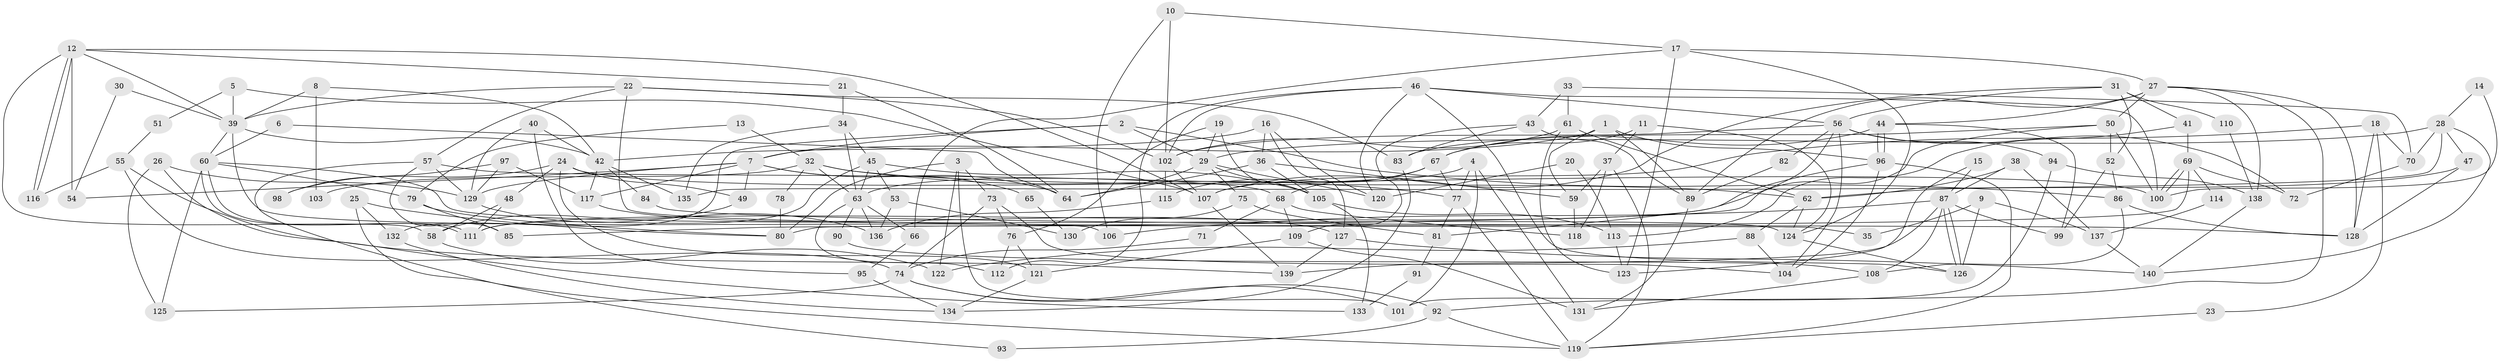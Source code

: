 // coarse degree distribution, {2: 0.14285714285714285, 4: 0.21428571428571427, 6: 0.21428571428571427, 3: 0.14285714285714285, 5: 0.07142857142857142, 7: 0.047619047619047616, 8: 0.047619047619047616, 9: 0.023809523809523808, 19: 0.023809523809523808, 15: 0.023809523809523808, 14: 0.023809523809523808, 10: 0.023809523809523808}
// Generated by graph-tools (version 1.1) at 2025/55/03/04/25 21:55:18]
// undirected, 140 vertices, 280 edges
graph export_dot {
graph [start="1"]
  node [color=gray90,style=filled];
  1;
  2;
  3;
  4;
  5;
  6;
  7;
  8;
  9;
  10;
  11;
  12;
  13;
  14;
  15;
  16;
  17;
  18;
  19;
  20;
  21;
  22;
  23;
  24;
  25;
  26;
  27;
  28;
  29;
  30;
  31;
  32;
  33;
  34;
  35;
  36;
  37;
  38;
  39;
  40;
  41;
  42;
  43;
  44;
  45;
  46;
  47;
  48;
  49;
  50;
  51;
  52;
  53;
  54;
  55;
  56;
  57;
  58;
  59;
  60;
  61;
  62;
  63;
  64;
  65;
  66;
  67;
  68;
  69;
  70;
  71;
  72;
  73;
  74;
  75;
  76;
  77;
  78;
  79;
  80;
  81;
  82;
  83;
  84;
  85;
  86;
  87;
  88;
  89;
  90;
  91;
  92;
  93;
  94;
  95;
  96;
  97;
  98;
  99;
  100;
  101;
  102;
  103;
  104;
  105;
  106;
  107;
  108;
  109;
  110;
  111;
  112;
  113;
  114;
  115;
  116;
  117;
  118;
  119;
  120;
  121;
  122;
  123;
  124;
  125;
  126;
  127;
  128;
  129;
  130;
  131;
  132;
  133;
  134;
  135;
  136;
  137;
  138;
  139;
  140;
  1 -- 59;
  1 -- 7;
  1 -- 89;
  1 -- 96;
  2 -- 7;
  2 -- 86;
  2 -- 29;
  2 -- 132;
  3 -- 101;
  3 -- 122;
  3 -- 73;
  3 -- 80;
  4 -- 77;
  4 -- 101;
  4 -- 63;
  4 -- 131;
  5 -- 107;
  5 -- 39;
  5 -- 51;
  6 -- 64;
  6 -- 60;
  7 -- 117;
  7 -- 64;
  7 -- 49;
  7 -- 54;
  7 -- 65;
  7 -- 129;
  8 -- 42;
  8 -- 39;
  8 -- 103;
  9 -- 126;
  9 -- 137;
  9 -- 35;
  10 -- 102;
  10 -- 106;
  10 -- 17;
  11 -- 67;
  11 -- 124;
  11 -- 37;
  12 -- 107;
  12 -- 116;
  12 -- 116;
  12 -- 21;
  12 -- 39;
  12 -- 54;
  12 -- 58;
  13 -- 79;
  13 -- 32;
  14 -- 28;
  14 -- 100;
  15 -- 87;
  15 -- 123;
  16 -- 120;
  16 -- 36;
  16 -- 42;
  16 -- 127;
  17 -- 66;
  17 -- 27;
  17 -- 123;
  17 -- 124;
  18 -- 128;
  18 -- 70;
  18 -- 23;
  18 -- 107;
  19 -- 29;
  19 -- 105;
  19 -- 76;
  20 -- 120;
  20 -- 113;
  21 -- 64;
  21 -- 34;
  22 -- 83;
  22 -- 102;
  22 -- 35;
  22 -- 39;
  22 -- 57;
  23 -- 119;
  24 -- 100;
  24 -- 48;
  24 -- 49;
  24 -- 98;
  24 -- 121;
  25 -- 132;
  25 -- 80;
  25 -- 93;
  26 -- 129;
  26 -- 125;
  26 -- 133;
  27 -- 44;
  27 -- 50;
  27 -- 89;
  27 -- 92;
  27 -- 128;
  27 -- 138;
  28 -- 135;
  28 -- 70;
  28 -- 29;
  28 -- 47;
  28 -- 140;
  29 -- 64;
  29 -- 75;
  29 -- 105;
  29 -- 120;
  30 -- 54;
  30 -- 39;
  31 -- 52;
  31 -- 56;
  31 -- 41;
  31 -- 107;
  31 -- 110;
  32 -- 62;
  32 -- 63;
  32 -- 77;
  32 -- 78;
  32 -- 103;
  33 -- 43;
  33 -- 61;
  33 -- 70;
  34 -- 45;
  34 -- 63;
  34 -- 135;
  36 -- 59;
  36 -- 105;
  36 -- 64;
  37 -- 119;
  37 -- 59;
  37 -- 118;
  38 -- 62;
  38 -- 87;
  38 -- 137;
  39 -- 42;
  39 -- 60;
  39 -- 106;
  40 -- 129;
  40 -- 42;
  40 -- 95;
  41 -- 69;
  41 -- 113;
  42 -- 84;
  42 -- 117;
  42 -- 135;
  43 -- 109;
  43 -- 89;
  43 -- 83;
  44 -- 96;
  44 -- 96;
  44 -- 67;
  44 -- 99;
  45 -- 63;
  45 -- 111;
  45 -- 53;
  45 -- 105;
  46 -- 126;
  46 -- 102;
  46 -- 56;
  46 -- 100;
  46 -- 112;
  46 -- 120;
  47 -- 62;
  47 -- 128;
  48 -- 58;
  48 -- 111;
  49 -- 58;
  50 -- 100;
  50 -- 52;
  50 -- 83;
  50 -- 85;
  51 -- 55;
  52 -- 86;
  52 -- 99;
  53 -- 136;
  53 -- 130;
  55 -- 74;
  55 -- 139;
  55 -- 116;
  56 -- 104;
  56 -- 72;
  56 -- 81;
  56 -- 82;
  56 -- 94;
  56 -- 102;
  57 -- 119;
  57 -- 68;
  57 -- 85;
  57 -- 129;
  58 -- 122;
  59 -- 118;
  60 -- 111;
  60 -- 111;
  60 -- 79;
  60 -- 124;
  60 -- 125;
  61 -- 123;
  61 -- 102;
  61 -- 62;
  62 -- 124;
  62 -- 88;
  63 -- 66;
  63 -- 90;
  63 -- 112;
  63 -- 136;
  65 -- 130;
  66 -- 95;
  67 -- 115;
  67 -- 68;
  67 -- 77;
  68 -- 109;
  68 -- 71;
  68 -- 118;
  69 -- 100;
  69 -- 100;
  69 -- 80;
  69 -- 72;
  69 -- 114;
  70 -- 72;
  71 -- 74;
  73 -- 76;
  73 -- 74;
  73 -- 104;
  74 -- 92;
  74 -- 101;
  74 -- 125;
  75 -- 81;
  75 -- 130;
  76 -- 112;
  76 -- 121;
  77 -- 81;
  77 -- 119;
  78 -- 80;
  79 -- 85;
  79 -- 80;
  81 -- 91;
  82 -- 89;
  83 -- 134;
  84 -- 128;
  86 -- 128;
  86 -- 108;
  87 -- 126;
  87 -- 126;
  87 -- 99;
  87 -- 106;
  87 -- 108;
  87 -- 139;
  88 -- 104;
  88 -- 122;
  89 -- 131;
  90 -- 108;
  91 -- 133;
  92 -- 119;
  92 -- 93;
  94 -- 138;
  94 -- 101;
  95 -- 134;
  96 -- 104;
  96 -- 111;
  96 -- 119;
  97 -- 129;
  97 -- 117;
  97 -- 98;
  102 -- 107;
  102 -- 115;
  105 -- 113;
  105 -- 133;
  107 -- 139;
  108 -- 131;
  109 -- 131;
  109 -- 121;
  110 -- 138;
  113 -- 123;
  114 -- 137;
  115 -- 136;
  117 -- 127;
  121 -- 134;
  124 -- 126;
  127 -- 139;
  127 -- 140;
  129 -- 136;
  132 -- 134;
  137 -- 140;
  138 -- 140;
}
